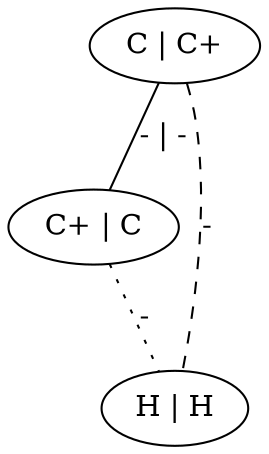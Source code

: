graph G {
	0 [ label="C | C+" ]
	1 [ label="C+ | C" ]
	2 [ label="H | H" ]
	0 -- 1 [ label="- | -" ]
	0 -- 2 [ style=dashed label="-" ]
	1 -- 2 [ style=dotted label="-" ]
}
